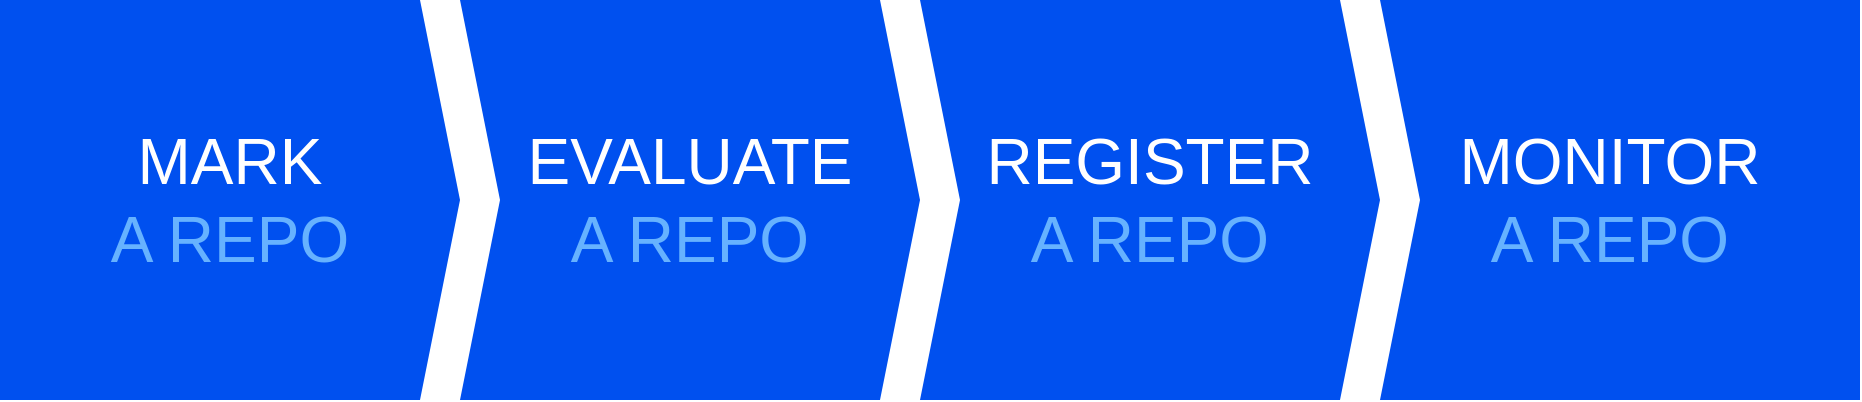 <mxfile>
    <diagram id="pX5-6VNbZVyPCqGmud-Y" name="Page-1">
        <mxGraphModel dx="1053" dy="656" grid="1" gridSize="10" guides="1" tooltips="1" connect="1" arrows="1" fold="1" page="1" pageScale="1" pageWidth="1100" pageHeight="850" math="0" shadow="0">
            <root>
                <mxCell id="0"/>
                <mxCell id="1" parent="0"/>
                <mxCell id="9" value="MARK&lt;br style=&quot;font-size: 32px&quot;&gt;&lt;font color=&quot;#66b2ff&quot;&gt;A REPO&lt;/font&gt;" style="shape=step;perimeter=stepPerimeter;whiteSpace=wrap;html=1;fixedSize=1;fontSize=32;strokeWidth=1;fillColor=#0050ef;fontColor=#ffffff;strokeColor=none;" parent="1" vertex="1">
                    <mxGeometry x="50" y="40" width="230" height="200" as="geometry"/>
                </mxCell>
                <mxCell id="10" value="EVALUATE&lt;br style=&quot;font-size: 32px&quot;&gt;&lt;font color=&quot;#66b2ff&quot;&gt;A REPO&lt;/font&gt;" style="shape=step;perimeter=stepPerimeter;whiteSpace=wrap;html=1;fixedSize=1;fontSize=32;strokeWidth=1;fillColor=#0050ef;fontColor=#ffffff;strokeColor=none;" parent="1" vertex="1">
                    <mxGeometry x="280" y="40" width="230" height="200" as="geometry"/>
                </mxCell>
                <mxCell id="11" value="REGISTER&lt;br style=&quot;font-size: 32px&quot;&gt;&lt;font color=&quot;#66b2ff&quot;&gt;A REPO&lt;/font&gt;" style="shape=step;perimeter=stepPerimeter;whiteSpace=wrap;html=1;fixedSize=1;fontSize=32;strokeWidth=1;fillColor=#0050ef;fontColor=#ffffff;strokeColor=none;" parent="1" vertex="1">
                    <mxGeometry x="510" y="40" width="230" height="200" as="geometry"/>
                </mxCell>
                <mxCell id="12" value="MONITOR&lt;br style=&quot;font-size: 32px&quot;&gt;&lt;font color=&quot;#66b2ff&quot;&gt;A REPO&lt;/font&gt;" style="shape=step;perimeter=stepPerimeter;whiteSpace=wrap;html=1;fixedSize=1;fontSize=32;strokeWidth=1;fillColor=#0050ef;fontColor=#ffffff;strokeColor=none;" parent="1" vertex="1">
                    <mxGeometry x="740" y="40" width="230" height="200" as="geometry"/>
                </mxCell>
                <mxCell id="13" value="" style="rounded=0;whiteSpace=wrap;html=1;fontSize=32;strokeWidth=1;fillColor=#0050ef;fontColor=#ffffff;strokeColor=none;" parent="1" vertex="1">
                    <mxGeometry x="50" y="40" width="40" height="200" as="geometry"/>
                </mxCell>
                <mxCell id="14" value="" style="rounded=0;whiteSpace=wrap;html=1;fontSize=32;strokeWidth=1;fillColor=#0050ef;fontColor=#ffffff;strokeColor=none;" parent="1" vertex="1">
                    <mxGeometry x="950" y="40" width="30" height="200" as="geometry"/>
                </mxCell>
            </root>
        </mxGraphModel>
    </diagram>
</mxfile>